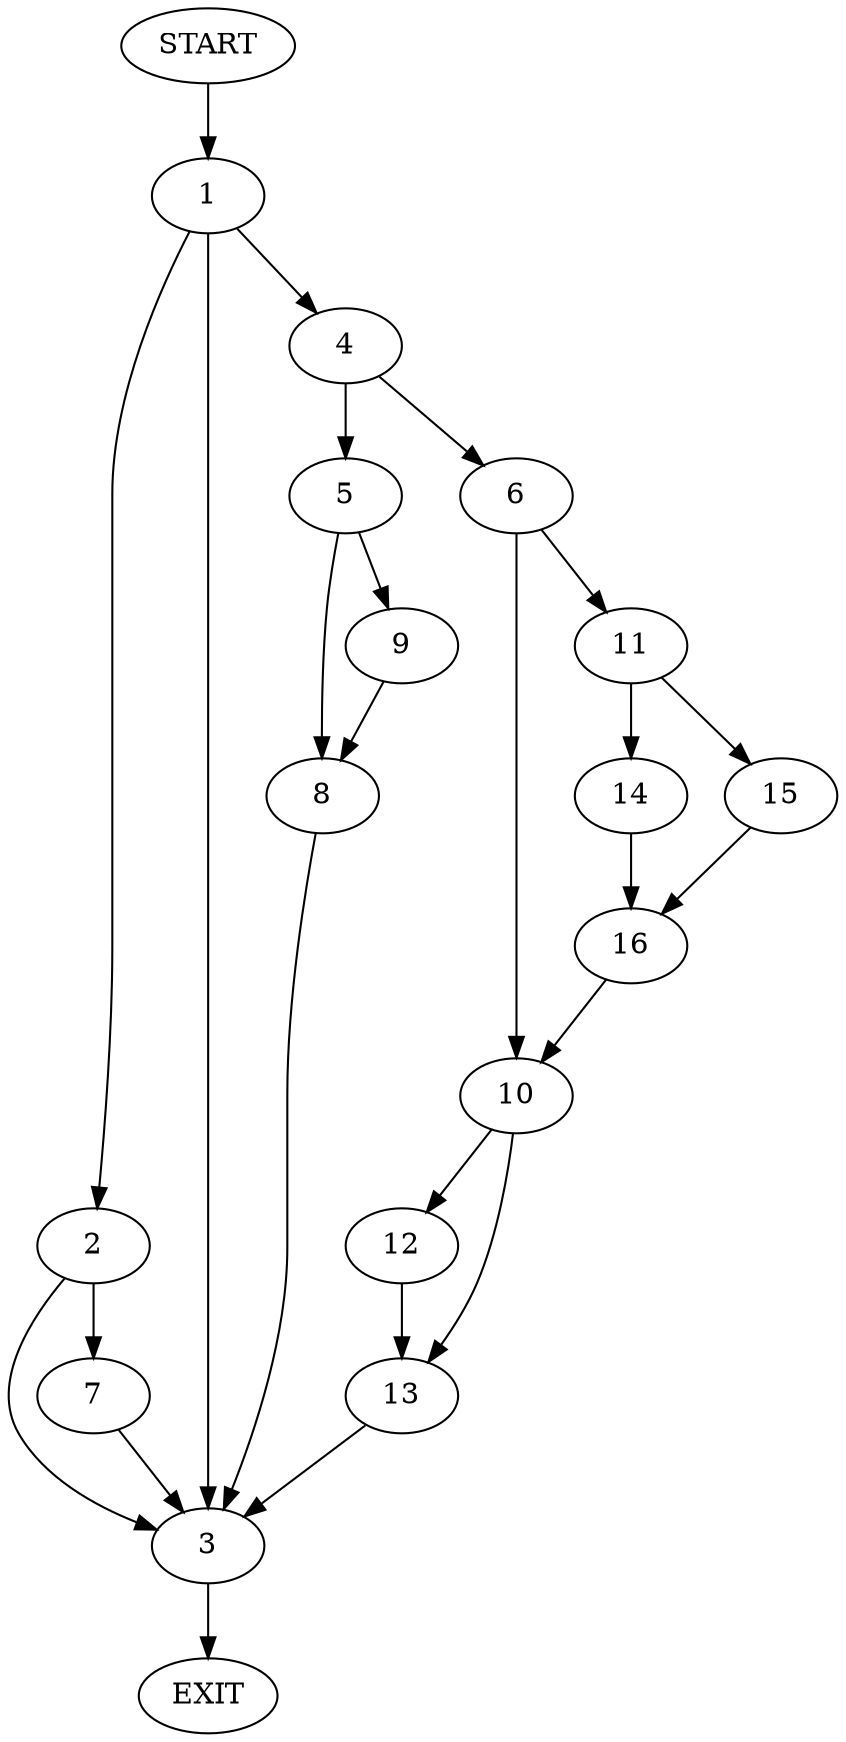 digraph {
0 [label="START"]
17 [label="EXIT"]
0 -> 1
1 -> 2
1 -> 3
1 -> 4
4 -> 5
4 -> 6
3 -> 17
2 -> 7
2 -> 3
5 -> 8
5 -> 9
6 -> 10
6 -> 11
10 -> 12
10 -> 13
11 -> 14
11 -> 15
15 -> 16
14 -> 16
16 -> 10
12 -> 13
13 -> 3
9 -> 8
8 -> 3
7 -> 3
}
